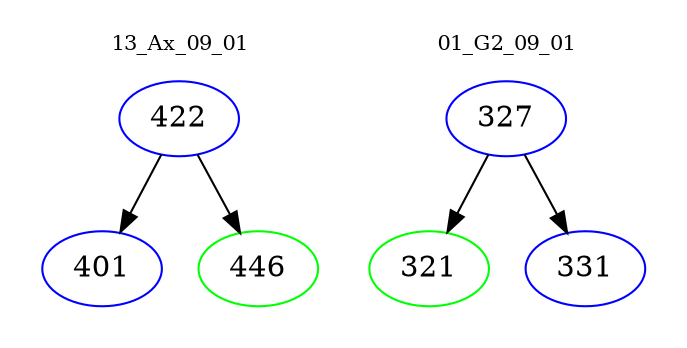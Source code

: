digraph{
subgraph cluster_0 {
color = white
label = "13_Ax_09_01";
fontsize=10;
T0_422 [label="422", color="blue"]
T0_422 -> T0_401 [color="black"]
T0_401 [label="401", color="blue"]
T0_422 -> T0_446 [color="black"]
T0_446 [label="446", color="green"]
}
subgraph cluster_1 {
color = white
label = "01_G2_09_01";
fontsize=10;
T1_327 [label="327", color="blue"]
T1_327 -> T1_321 [color="black"]
T1_321 [label="321", color="green"]
T1_327 -> T1_331 [color="black"]
T1_331 [label="331", color="blue"]
}
}
